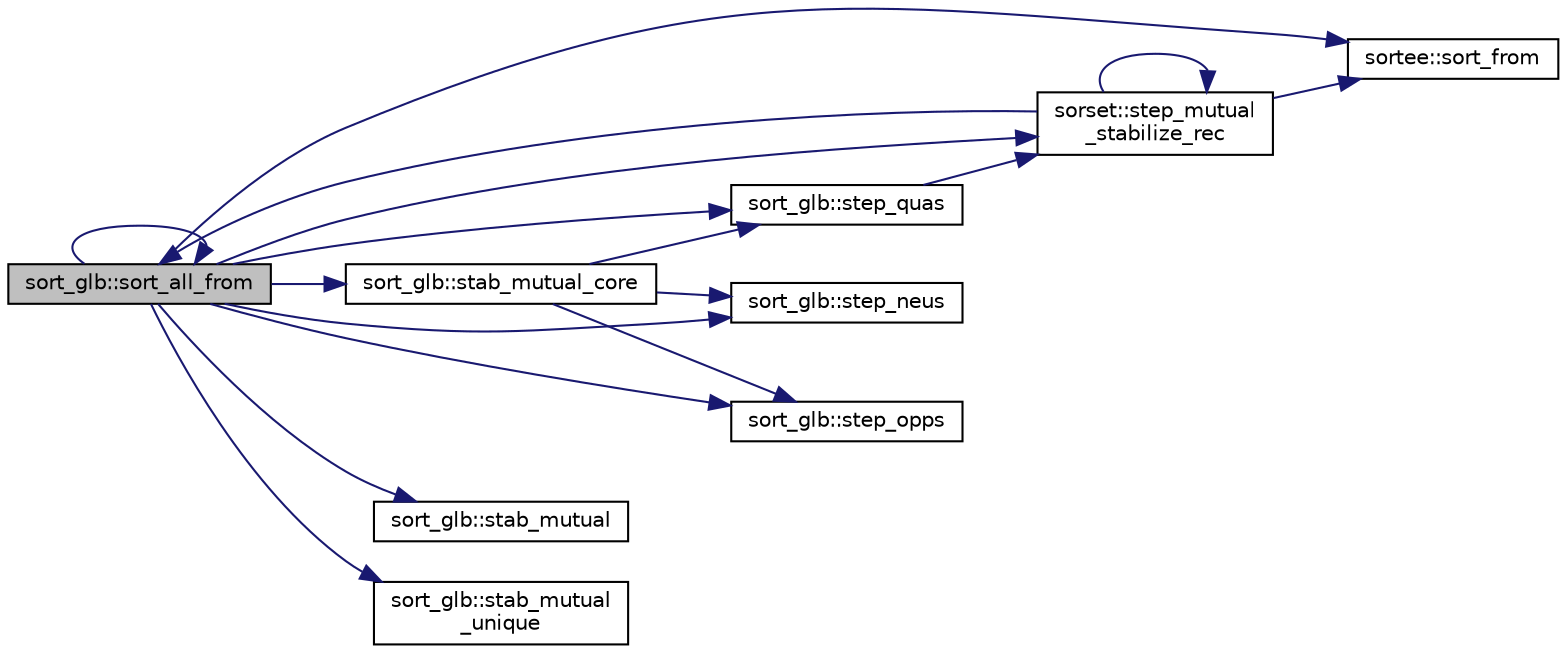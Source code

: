 digraph "sort_glb::sort_all_from"
{
 // INTERACTIVE_SVG=YES
  edge [fontname="Helvetica",fontsize="10",labelfontname="Helvetica",labelfontsize="10"];
  node [fontname="Helvetica",fontsize="10",shape=record];
  rankdir="LR";
  Node1 [label="sort_glb::sort_all_from",height=0.2,width=0.4,color="black", fillcolor="grey75", style="filled", fontcolor="black"];
  Node1 -> Node2 [color="midnightblue",fontsize="10",style="solid",fontname="Helvetica"];
  Node2 [label="sorset::step_mutual\l_stabilize_rec",height=0.2,width=0.4,color="black", fillcolor="white", style="filled",URL="$d3/d62/classsorset.html#a9a85b9412bc1fc5bea86d416e52b55c7",tooltip="It does sortee::sort_from operations on this sorset &#39;s sortee s. "];
  Node2 -> Node2 [color="midnightblue",fontsize="10",style="solid",fontname="Helvetica"];
  Node2 -> Node1 [color="midnightblue",fontsize="10",style="solid",fontname="Helvetica"];
  Node2 -> Node3 [color="midnightblue",fontsize="10",style="solid",fontname="Helvetica"];
  Node3 [label="sortee::sort_from",height=0.2,width=0.4,color="black", fillcolor="white", style="filled",URL="$d8/d36/classsortee.html#a5cc113e22e62dfcb3869c2786ae5345e",tooltip="The basic stabilization step finds the next sorset and puts this sortee in it. "];
  Node1 -> Node1 [color="midnightblue",fontsize="10",style="solid",fontname="Helvetica"];
  Node1 -> Node4 [color="midnightblue",fontsize="10",style="solid",fontname="Helvetica"];
  Node4 [label="sort_glb::stab_mutual",height=0.2,width=0.4,color="black", fillcolor="white", style="filled",URL="$d7/dec/classsort__glb.html#ad87061a8532cc773200ba06d939a6dfc",tooltip="It stabilizes two &#39;loaded&#39; (initialized) sort_glb with a neuromap (no further refinement is possible)..."];
  Node1 -> Node5 [color="midnightblue",fontsize="10",style="solid",fontname="Helvetica"];
  Node5 [label="sort_glb::stab_mutual_core",height=0.2,width=0.4,color="black", fillcolor="white", style="filled",URL="$d7/dec/classsort__glb.html#a314081679beafcbbeac7f2e504558f18",tooltip="It stabilizes neuron sortee s and quanton sortee s until no further refinement is possible..."];
  Node5 -> Node6 [color="midnightblue",fontsize="10",style="solid",fontname="Helvetica"];
  Node6 [label="sort_glb::step_neus",height=0.2,width=0.4,color="black", fillcolor="white", style="filled",URL="$d7/dec/classsort__glb.html#a25baf3b8e0bc9bdca9c0d6658b298f07",tooltip="It does sort_from operations on this sort_glb neuron sortee s. "];
  Node5 -> Node7 [color="midnightblue",fontsize="10",style="solid",fontname="Helvetica"];
  Node7 [label="sort_glb::step_opps",height=0.2,width=0.4,color="black", fillcolor="white", style="filled",URL="$d7/dec/classsort__glb.html#a40a9304f2ef43071021472a8e020069a",tooltip="It does sort_from operations on this sort_glb opposite quanton sortee s. "];
  Node5 -> Node8 [color="midnightblue",fontsize="10",style="solid",fontname="Helvetica"];
  Node8 [label="sort_glb::step_quas",height=0.2,width=0.4,color="black", fillcolor="white", style="filled",URL="$d7/dec/classsort__glb.html#aa41c7303e4bae7eb7c466f119c3ace1f",tooltip="It does sort_from operations on this sort_glb quanton sortee s. "];
  Node8 -> Node2 [color="midnightblue",fontsize="10",style="solid",fontname="Helvetica"];
  Node1 -> Node6 [color="midnightblue",fontsize="10",style="solid",fontname="Helvetica"];
  Node1 -> Node7 [color="midnightblue",fontsize="10",style="solid",fontname="Helvetica"];
  Node1 -> Node8 [color="midnightblue",fontsize="10",style="solid",fontname="Helvetica"];
  Node1 -> Node3 [color="midnightblue",fontsize="10",style="solid",fontname="Helvetica"];
  Node1 -> Node9 [color="midnightblue",fontsize="10",style="solid",fontname="Helvetica"];
  Node9 [label="sort_glb::stab_mutual\l_unique",height=0.2,width=0.4,color="black", fillcolor="white", style="filled",URL="$d7/dec/classsort__glb.html#abcd6c73d28df5efcf002c2aed63ccd92",tooltip="It stabilizes two &#39;loaded&#39; (initialized) sort_glb with a neuromap to a BCFF. "];
}
